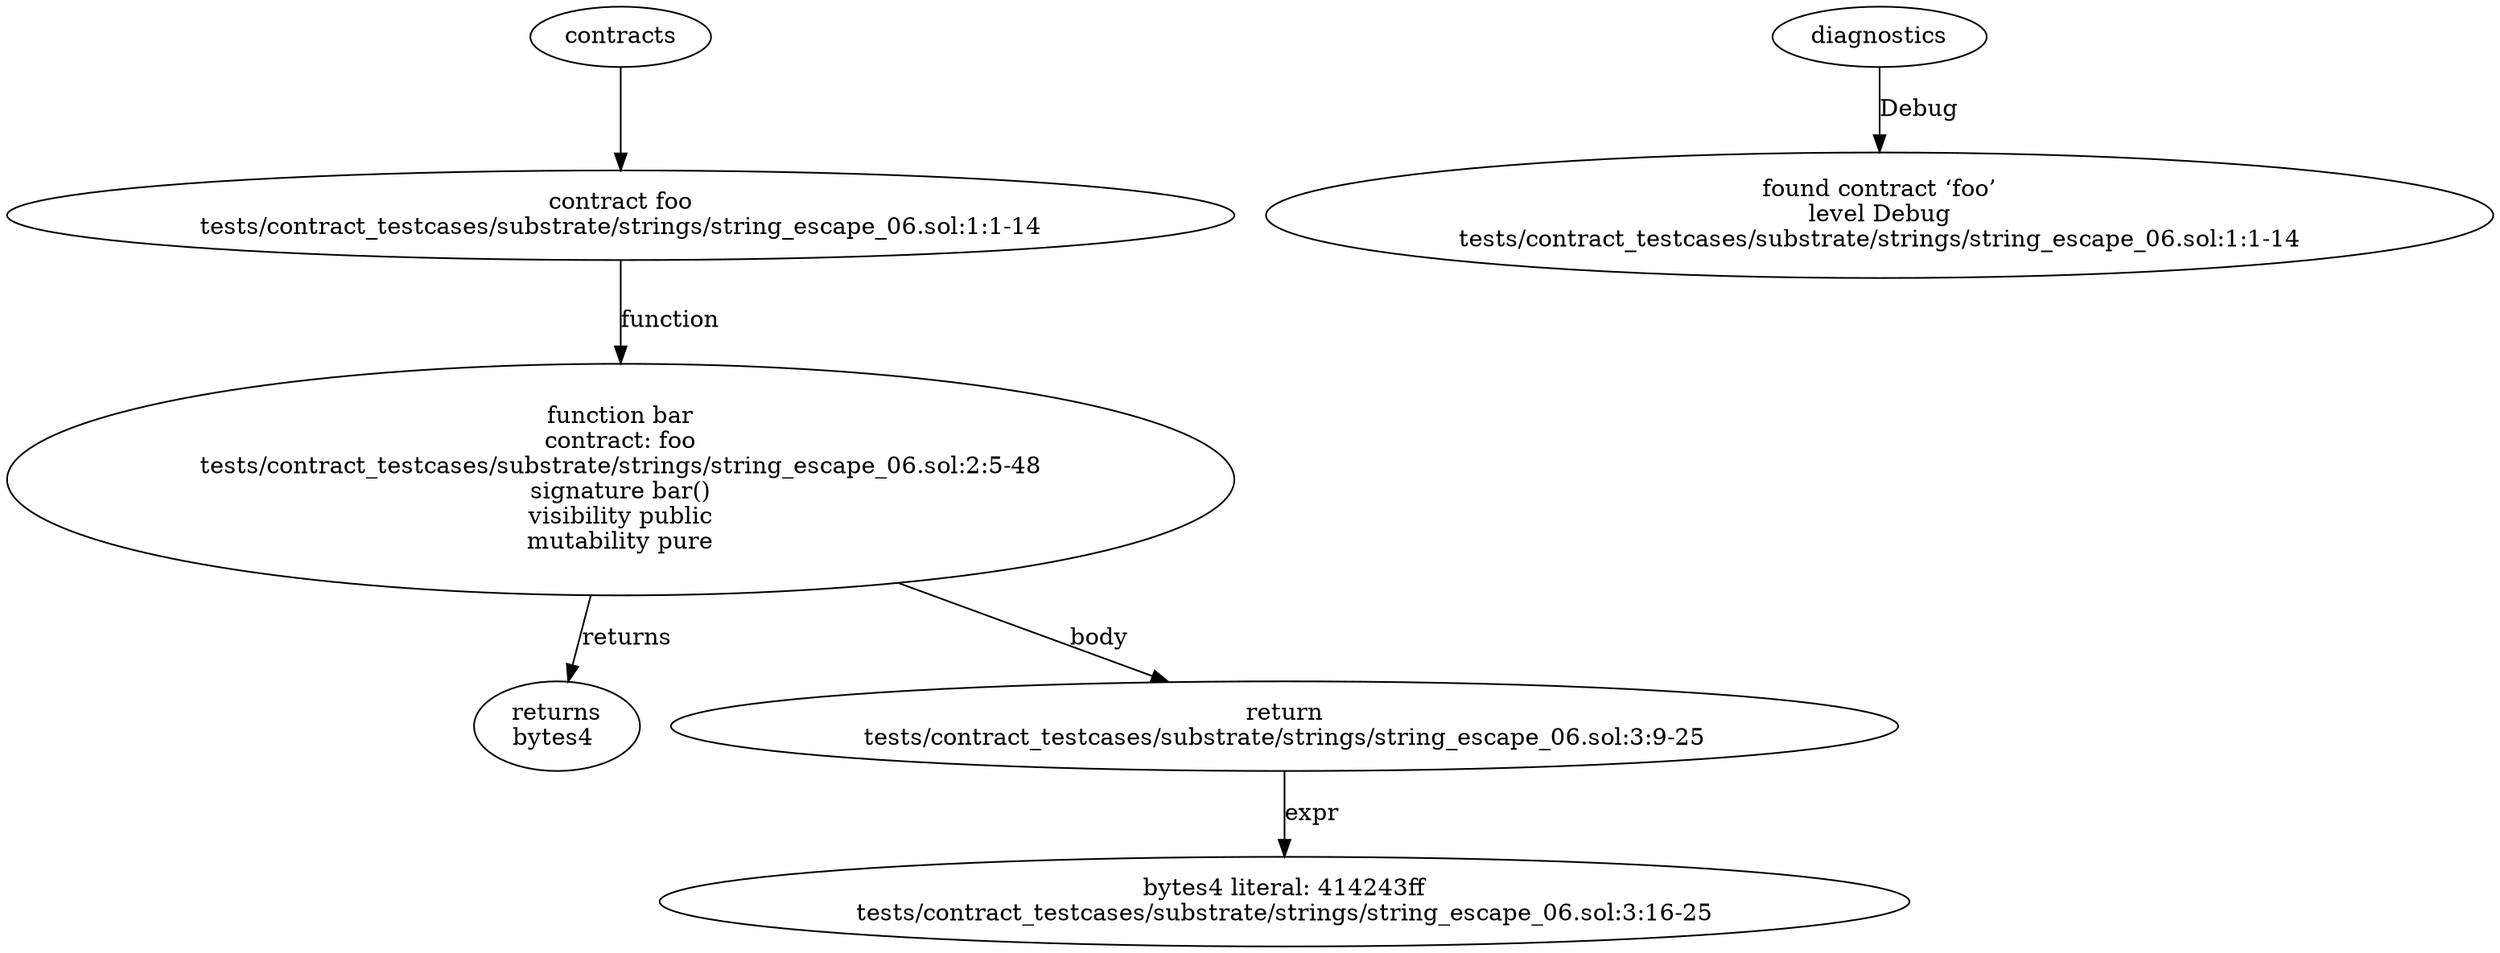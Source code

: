 strict digraph "tests/contract_testcases/substrate/strings/string_escape_06.sol" {
	contract [label="contract foo\ntests/contract_testcases/substrate/strings/string_escape_06.sol:1:1-14"]
	bar [label="function bar\ncontract: foo\ntests/contract_testcases/substrate/strings/string_escape_06.sol:2:5-48\nsignature bar()\nvisibility public\nmutability pure"]
	returns [label="returns\nbytes4 "]
	return [label="return\ntests/contract_testcases/substrate/strings/string_escape_06.sol:3:9-25"]
	bytes_literal [label="bytes4 literal: 414243ff\ntests/contract_testcases/substrate/strings/string_escape_06.sol:3:16-25"]
	diagnostic [label="found contract ‘foo’\nlevel Debug\ntests/contract_testcases/substrate/strings/string_escape_06.sol:1:1-14"]
	contracts -> contract
	contract -> bar [label="function"]
	bar -> returns [label="returns"]
	bar -> return [label="body"]
	return -> bytes_literal [label="expr"]
	diagnostics -> diagnostic [label="Debug"]
}
